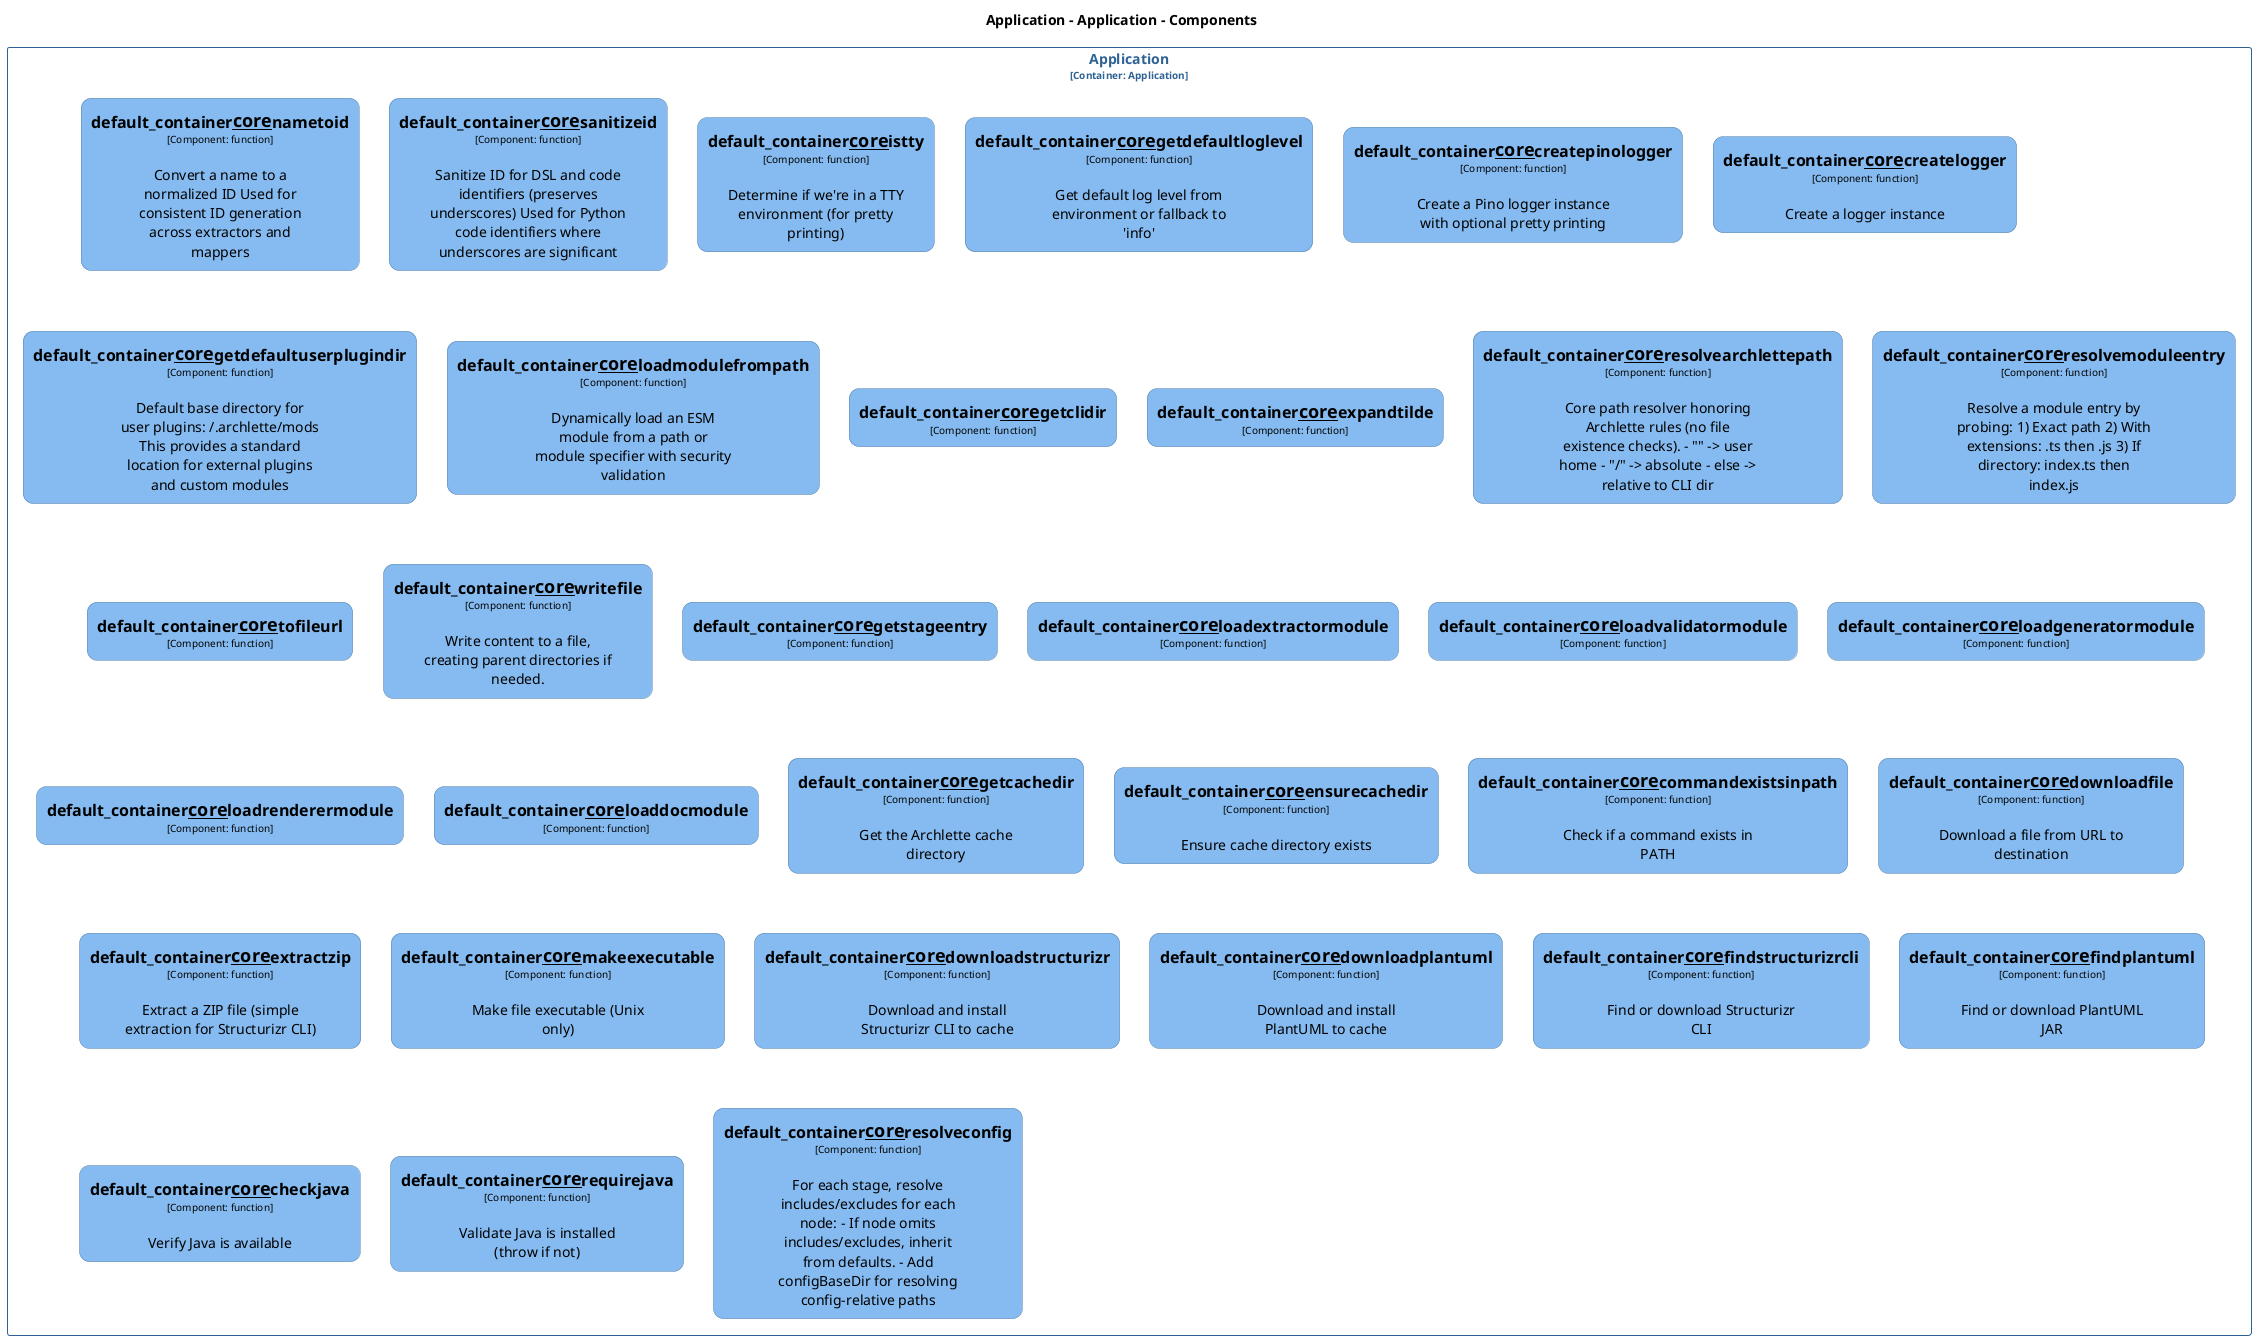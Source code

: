 @startuml
set separator none
title Application - Application - Components

top to bottom direction
skinparam ranksep 60
skinparam nodesep 30

skinparam {
  arrowFontSize 10
  defaultTextAlignment center
  wrapWidth 200
  maxMessageSize 100
  defaultFontName "Arial"
}

hide stereotype

skinparam rectangle<<Application.Application.default_container__core__checkjava>> {
  BackgroundColor #85bbf0
  FontColor #000000
  BorderColor #5d82a8
  roundCorner 20
  shadowing false
}
skinparam rectangle<<Application.Application.default_container__core__commandexistsinpath>> {
  BackgroundColor #85bbf0
  FontColor #000000
  BorderColor #5d82a8
  roundCorner 20
  shadowing false
}
skinparam rectangle<<Application.Application.default_container__core__createlogger>> {
  BackgroundColor #85bbf0
  FontColor #000000
  BorderColor #5d82a8
  roundCorner 20
  shadowing false
}
skinparam rectangle<<Application.Application.default_container__core__createpinologger>> {
  BackgroundColor #85bbf0
  FontColor #000000
  BorderColor #5d82a8
  roundCorner 20
  shadowing false
}
skinparam rectangle<<Application.Application.default_container__core__downloadfile>> {
  BackgroundColor #85bbf0
  FontColor #000000
  BorderColor #5d82a8
  roundCorner 20
  shadowing false
}
skinparam rectangle<<Application.Application.default_container__core__downloadplantuml>> {
  BackgroundColor #85bbf0
  FontColor #000000
  BorderColor #5d82a8
  roundCorner 20
  shadowing false
}
skinparam rectangle<<Application.Application.default_container__core__downloadstructurizr>> {
  BackgroundColor #85bbf0
  FontColor #000000
  BorderColor #5d82a8
  roundCorner 20
  shadowing false
}
skinparam rectangle<<Application.Application.default_container__core__ensurecachedir>> {
  BackgroundColor #85bbf0
  FontColor #000000
  BorderColor #5d82a8
  roundCorner 20
  shadowing false
}
skinparam rectangle<<Application.Application.default_container__core__expandtilde>> {
  BackgroundColor #85bbf0
  FontColor #000000
  BorderColor #5d82a8
  roundCorner 20
  shadowing false
}
skinparam rectangle<<Application.Application.default_container__core__extractzip>> {
  BackgroundColor #85bbf0
  FontColor #000000
  BorderColor #5d82a8
  roundCorner 20
  shadowing false
}
skinparam rectangle<<Application.Application.default_container__core__findplantuml>> {
  BackgroundColor #85bbf0
  FontColor #000000
  BorderColor #5d82a8
  roundCorner 20
  shadowing false
}
skinparam rectangle<<Application.Application.default_container__core__findstructurizrcli>> {
  BackgroundColor #85bbf0
  FontColor #000000
  BorderColor #5d82a8
  roundCorner 20
  shadowing false
}
skinparam rectangle<<Application.Application.default_container__core__getcachedir>> {
  BackgroundColor #85bbf0
  FontColor #000000
  BorderColor #5d82a8
  roundCorner 20
  shadowing false
}
skinparam rectangle<<Application.Application.default_container__core__getclidir>> {
  BackgroundColor #85bbf0
  FontColor #000000
  BorderColor #5d82a8
  roundCorner 20
  shadowing false
}
skinparam rectangle<<Application.Application.default_container__core__getdefaultloglevel>> {
  BackgroundColor #85bbf0
  FontColor #000000
  BorderColor #5d82a8
  roundCorner 20
  shadowing false
}
skinparam rectangle<<Application.Application.default_container__core__getdefaultuserplugindir>> {
  BackgroundColor #85bbf0
  FontColor #000000
  BorderColor #5d82a8
  roundCorner 20
  shadowing false
}
skinparam rectangle<<Application.Application.default_container__core__getstageentry>> {
  BackgroundColor #85bbf0
  FontColor #000000
  BorderColor #5d82a8
  roundCorner 20
  shadowing false
}
skinparam rectangle<<Application.Application.default_container__core__istty>> {
  BackgroundColor #85bbf0
  FontColor #000000
  BorderColor #5d82a8
  roundCorner 20
  shadowing false
}
skinparam rectangle<<Application.Application.default_container__core__loaddocmodule>> {
  BackgroundColor #85bbf0
  FontColor #000000
  BorderColor #5d82a8
  roundCorner 20
  shadowing false
}
skinparam rectangle<<Application.Application.default_container__core__loadextractormodule>> {
  BackgroundColor #85bbf0
  FontColor #000000
  BorderColor #5d82a8
  roundCorner 20
  shadowing false
}
skinparam rectangle<<Application.Application.default_container__core__loadgeneratormodule>> {
  BackgroundColor #85bbf0
  FontColor #000000
  BorderColor #5d82a8
  roundCorner 20
  shadowing false
}
skinparam rectangle<<Application.Application.default_container__core__loadmodulefrompath>> {
  BackgroundColor #85bbf0
  FontColor #000000
  BorderColor #5d82a8
  roundCorner 20
  shadowing false
}
skinparam rectangle<<Application.Application.default_container__core__loadrenderermodule>> {
  BackgroundColor #85bbf0
  FontColor #000000
  BorderColor #5d82a8
  roundCorner 20
  shadowing false
}
skinparam rectangle<<Application.Application.default_container__core__loadvalidatormodule>> {
  BackgroundColor #85bbf0
  FontColor #000000
  BorderColor #5d82a8
  roundCorner 20
  shadowing false
}
skinparam rectangle<<Application.Application.default_container__core__makeexecutable>> {
  BackgroundColor #85bbf0
  FontColor #000000
  BorderColor #5d82a8
  roundCorner 20
  shadowing false
}
skinparam rectangle<<Application.Application.default_container__core__nametoid>> {
  BackgroundColor #85bbf0
  FontColor #000000
  BorderColor #5d82a8
  roundCorner 20
  shadowing false
}
skinparam rectangle<<Application.Application.default_container__core__requirejava>> {
  BackgroundColor #85bbf0
  FontColor #000000
  BorderColor #5d82a8
  roundCorner 20
  shadowing false
}
skinparam rectangle<<Application.Application.default_container__core__resolvearchlettepath>> {
  BackgroundColor #85bbf0
  FontColor #000000
  BorderColor #5d82a8
  roundCorner 20
  shadowing false
}
skinparam rectangle<<Application.Application.default_container__core__resolveconfig>> {
  BackgroundColor #85bbf0
  FontColor #000000
  BorderColor #5d82a8
  roundCorner 20
  shadowing false
}
skinparam rectangle<<Application.Application.default_container__core__resolvemoduleentry>> {
  BackgroundColor #85bbf0
  FontColor #000000
  BorderColor #5d82a8
  roundCorner 20
  shadowing false
}
skinparam rectangle<<Application.Application.default_container__core__sanitizeid>> {
  BackgroundColor #85bbf0
  FontColor #000000
  BorderColor #5d82a8
  roundCorner 20
  shadowing false
}
skinparam rectangle<<Application.Application.default_container__core__tofileurl>> {
  BackgroundColor #85bbf0
  FontColor #000000
  BorderColor #5d82a8
  roundCorner 20
  shadowing false
}
skinparam rectangle<<Application.Application.default_container__core__writefile>> {
  BackgroundColor #85bbf0
  FontColor #000000
  BorderColor #5d82a8
  roundCorner 20
  shadowing false
}
skinparam rectangle<<Application.Application>> {
  BorderColor #2e6295
  FontColor #2e6295
  shadowing false
}

rectangle "Application\n<size:10>[Container: Application]</size>" <<Application.Application>> {
  rectangle "==default_container__core__nametoid\n<size:10>[Component: function]</size>\n\nConvert a name to a normalized ID Used for consistent ID generation across extractors and mappers" <<Application.Application.default_container__core__nametoid>> as Application.Application.default_container__core__nametoid
  rectangle "==default_container__core__sanitizeid\n<size:10>[Component: function]</size>\n\nSanitize ID for DSL and code identifiers (preserves underscores) Used for Python code identifiers where underscores are significant" <<Application.Application.default_container__core__sanitizeid>> as Application.Application.default_container__core__sanitizeid
  rectangle "==default_container__core__istty\n<size:10>[Component: function]</size>\n\nDetermine if we're in a TTY environment (for pretty printing)" <<Application.Application.default_container__core__istty>> as Application.Application.default_container__core__istty
  rectangle "==default_container__core__getdefaultloglevel\n<size:10>[Component: function]</size>\n\nGet default log level from environment or fallback to 'info'" <<Application.Application.default_container__core__getdefaultloglevel>> as Application.Application.default_container__core__getdefaultloglevel
  rectangle "==default_container__core__createpinologger\n<size:10>[Component: function]</size>\n\nCreate a Pino logger instance with optional pretty printing" <<Application.Application.default_container__core__createpinologger>> as Application.Application.default_container__core__createpinologger
  rectangle "==default_container__core__createlogger\n<size:10>[Component: function]</size>\n\nCreate a logger instance" <<Application.Application.default_container__core__createlogger>> as Application.Application.default_container__core__createlogger
  rectangle "==default_container__core__getdefaultuserplugindir\n<size:10>[Component: function]</size>\n\nDefault base directory for user plugins: ~/.archlette/mods This provides a standard location for external plugins and custom modules" <<Application.Application.default_container__core__getdefaultuserplugindir>> as Application.Application.default_container__core__getdefaultuserplugindir
  rectangle "==default_container__core__loadmodulefrompath\n<size:10>[Component: function]</size>\n\nDynamically load an ESM module from a path or module specifier with security validation" <<Application.Application.default_container__core__loadmodulefrompath>> as Application.Application.default_container__core__loadmodulefrompath
  rectangle "==default_container__core__getclidir\n<size:10>[Component: function]</size>" <<Application.Application.default_container__core__getclidir>> as Application.Application.default_container__core__getclidir
  rectangle "==default_container__core__expandtilde\n<size:10>[Component: function]</size>" <<Application.Application.default_container__core__expandtilde>> as Application.Application.default_container__core__expandtilde
  rectangle "==default_container__core__resolvearchlettepath\n<size:10>[Component: function]</size>\n\nCore path resolver honoring Archlette rules (no file existence checks). - "~" -> user home - "/" -> absolute - else -> relative to CLI dir" <<Application.Application.default_container__core__resolvearchlettepath>> as Application.Application.default_container__core__resolvearchlettepath
  rectangle "==default_container__core__resolvemoduleentry\n<size:10>[Component: function]</size>\n\nResolve a module entry by probing: 1) Exact path 2) With extensions: .ts then .js 3) If directory: index.ts then index.js" <<Application.Application.default_container__core__resolvemoduleentry>> as Application.Application.default_container__core__resolvemoduleentry
  rectangle "==default_container__core__tofileurl\n<size:10>[Component: function]</size>" <<Application.Application.default_container__core__tofileurl>> as Application.Application.default_container__core__tofileurl
  rectangle "==default_container__core__writefile\n<size:10>[Component: function]</size>\n\nWrite content to a file, creating parent directories if needed." <<Application.Application.default_container__core__writefile>> as Application.Application.default_container__core__writefile
  rectangle "==default_container__core__getstageentry\n<size:10>[Component: function]</size>" <<Application.Application.default_container__core__getstageentry>> as Application.Application.default_container__core__getstageentry
  rectangle "==default_container__core__loadextractormodule\n<size:10>[Component: function]</size>" <<Application.Application.default_container__core__loadextractormodule>> as Application.Application.default_container__core__loadextractormodule
  rectangle "==default_container__core__loadvalidatormodule\n<size:10>[Component: function]</size>" <<Application.Application.default_container__core__loadvalidatormodule>> as Application.Application.default_container__core__loadvalidatormodule
  rectangle "==default_container__core__loadgeneratormodule\n<size:10>[Component: function]</size>" <<Application.Application.default_container__core__loadgeneratormodule>> as Application.Application.default_container__core__loadgeneratormodule
  rectangle "==default_container__core__loadrenderermodule\n<size:10>[Component: function]</size>" <<Application.Application.default_container__core__loadrenderermodule>> as Application.Application.default_container__core__loadrenderermodule
  rectangle "==default_container__core__loaddocmodule\n<size:10>[Component: function]</size>" <<Application.Application.default_container__core__loaddocmodule>> as Application.Application.default_container__core__loaddocmodule
  rectangle "==default_container__core__getcachedir\n<size:10>[Component: function]</size>\n\nGet the Archlette cache directory" <<Application.Application.default_container__core__getcachedir>> as Application.Application.default_container__core__getcachedir
  rectangle "==default_container__core__ensurecachedir\n<size:10>[Component: function]</size>\n\nEnsure cache directory exists" <<Application.Application.default_container__core__ensurecachedir>> as Application.Application.default_container__core__ensurecachedir
  rectangle "==default_container__core__commandexistsinpath\n<size:10>[Component: function]</size>\n\nCheck if a command exists in PATH" <<Application.Application.default_container__core__commandexistsinpath>> as Application.Application.default_container__core__commandexistsinpath
  rectangle "==default_container__core__downloadfile\n<size:10>[Component: function]</size>\n\nDownload a file from URL to destination" <<Application.Application.default_container__core__downloadfile>> as Application.Application.default_container__core__downloadfile
  rectangle "==default_container__core__extractzip\n<size:10>[Component: function]</size>\n\nExtract a ZIP file (simple extraction for Structurizr CLI)" <<Application.Application.default_container__core__extractzip>> as Application.Application.default_container__core__extractzip
  rectangle "==default_container__core__makeexecutable\n<size:10>[Component: function]</size>\n\nMake file executable (Unix only)" <<Application.Application.default_container__core__makeexecutable>> as Application.Application.default_container__core__makeexecutable
  rectangle "==default_container__core__downloadstructurizr\n<size:10>[Component: function]</size>\n\nDownload and install Structurizr CLI to cache" <<Application.Application.default_container__core__downloadstructurizr>> as Application.Application.default_container__core__downloadstructurizr
  rectangle "==default_container__core__downloadplantuml\n<size:10>[Component: function]</size>\n\nDownload and install PlantUML to cache" <<Application.Application.default_container__core__downloadplantuml>> as Application.Application.default_container__core__downloadplantuml
  rectangle "==default_container__core__findstructurizrcli\n<size:10>[Component: function]</size>\n\nFind or download Structurizr CLI" <<Application.Application.default_container__core__findstructurizrcli>> as Application.Application.default_container__core__findstructurizrcli
  rectangle "==default_container__core__findplantuml\n<size:10>[Component: function]</size>\n\nFind or download PlantUML JAR" <<Application.Application.default_container__core__findplantuml>> as Application.Application.default_container__core__findplantuml
  rectangle "==default_container__core__checkjava\n<size:10>[Component: function]</size>\n\nVerify Java is available" <<Application.Application.default_container__core__checkjava>> as Application.Application.default_container__core__checkjava
  rectangle "==default_container__core__requirejava\n<size:10>[Component: function]</size>\n\nValidate Java is installed (throw if not)" <<Application.Application.default_container__core__requirejava>> as Application.Application.default_container__core__requirejava
  rectangle "==default_container__core__resolveconfig\n<size:10>[Component: function]</size>\n\nFor each stage, resolve includes/excludes for each node: - If node omits includes/excludes, inherit from defaults. - Add configBaseDir for resolving config-relative paths" <<Application.Application.default_container__core__resolveconfig>> as Application.Application.default_container__core__resolveconfig
}

@enduml